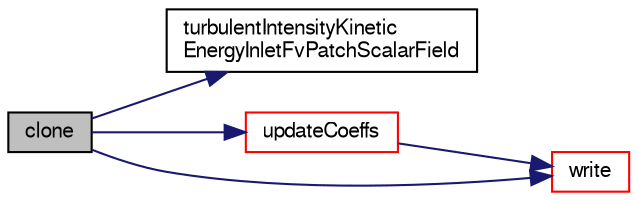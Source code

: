 digraph "clone"
{
  bgcolor="transparent";
  edge [fontname="FreeSans",fontsize="10",labelfontname="FreeSans",labelfontsize="10"];
  node [fontname="FreeSans",fontsize="10",shape=record];
  rankdir="LR";
  Node96 [label="clone",height=0.2,width=0.4,color="black", fillcolor="grey75", style="filled", fontcolor="black"];
  Node96 -> Node97 [color="midnightblue",fontsize="10",style="solid",fontname="FreeSans"];
  Node97 [label="turbulentIntensityKinetic\lEnergyInletFvPatchScalarField",height=0.2,width=0.4,color="black",URL="$a22302.html#a59af2ca160713732ea478f5d5fc62a20",tooltip="Construct from patch and internal field. "];
  Node96 -> Node98 [color="midnightblue",fontsize="10",style="solid",fontname="FreeSans"];
  Node98 [label="updateCoeffs",height=0.2,width=0.4,color="red",URL="$a22302.html#a7e24eafac629d3733181cd942d4c902f",tooltip="Update the coefficients associated with the patch field. "];
  Node98 -> Node105 [color="midnightblue",fontsize="10",style="solid",fontname="FreeSans"];
  Node105 [label="write",height=0.2,width=0.4,color="red",URL="$a22302.html#a293fdfec8bdfbd5c3913ab4c9f3454ff",tooltip="Write. "];
  Node96 -> Node105 [color="midnightblue",fontsize="10",style="solid",fontname="FreeSans"];
}

